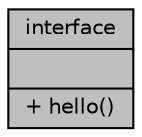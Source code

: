 digraph "interface"
{
 // INTERACTIVE_SVG=YES
 // LATEX_PDF_SIZE
  edge [fontname="Helvetica",fontsize="10",labelfontname="Helvetica",labelfontsize="10"];
  node [fontname="Helvetica",fontsize="10",shape=record];
  Node2 [label="{interface\n||+ hello()\l}",height=0.2,width=0.4,color="black", fillcolor="grey75", style="filled", fontcolor="black",tooltip=" "];
}
